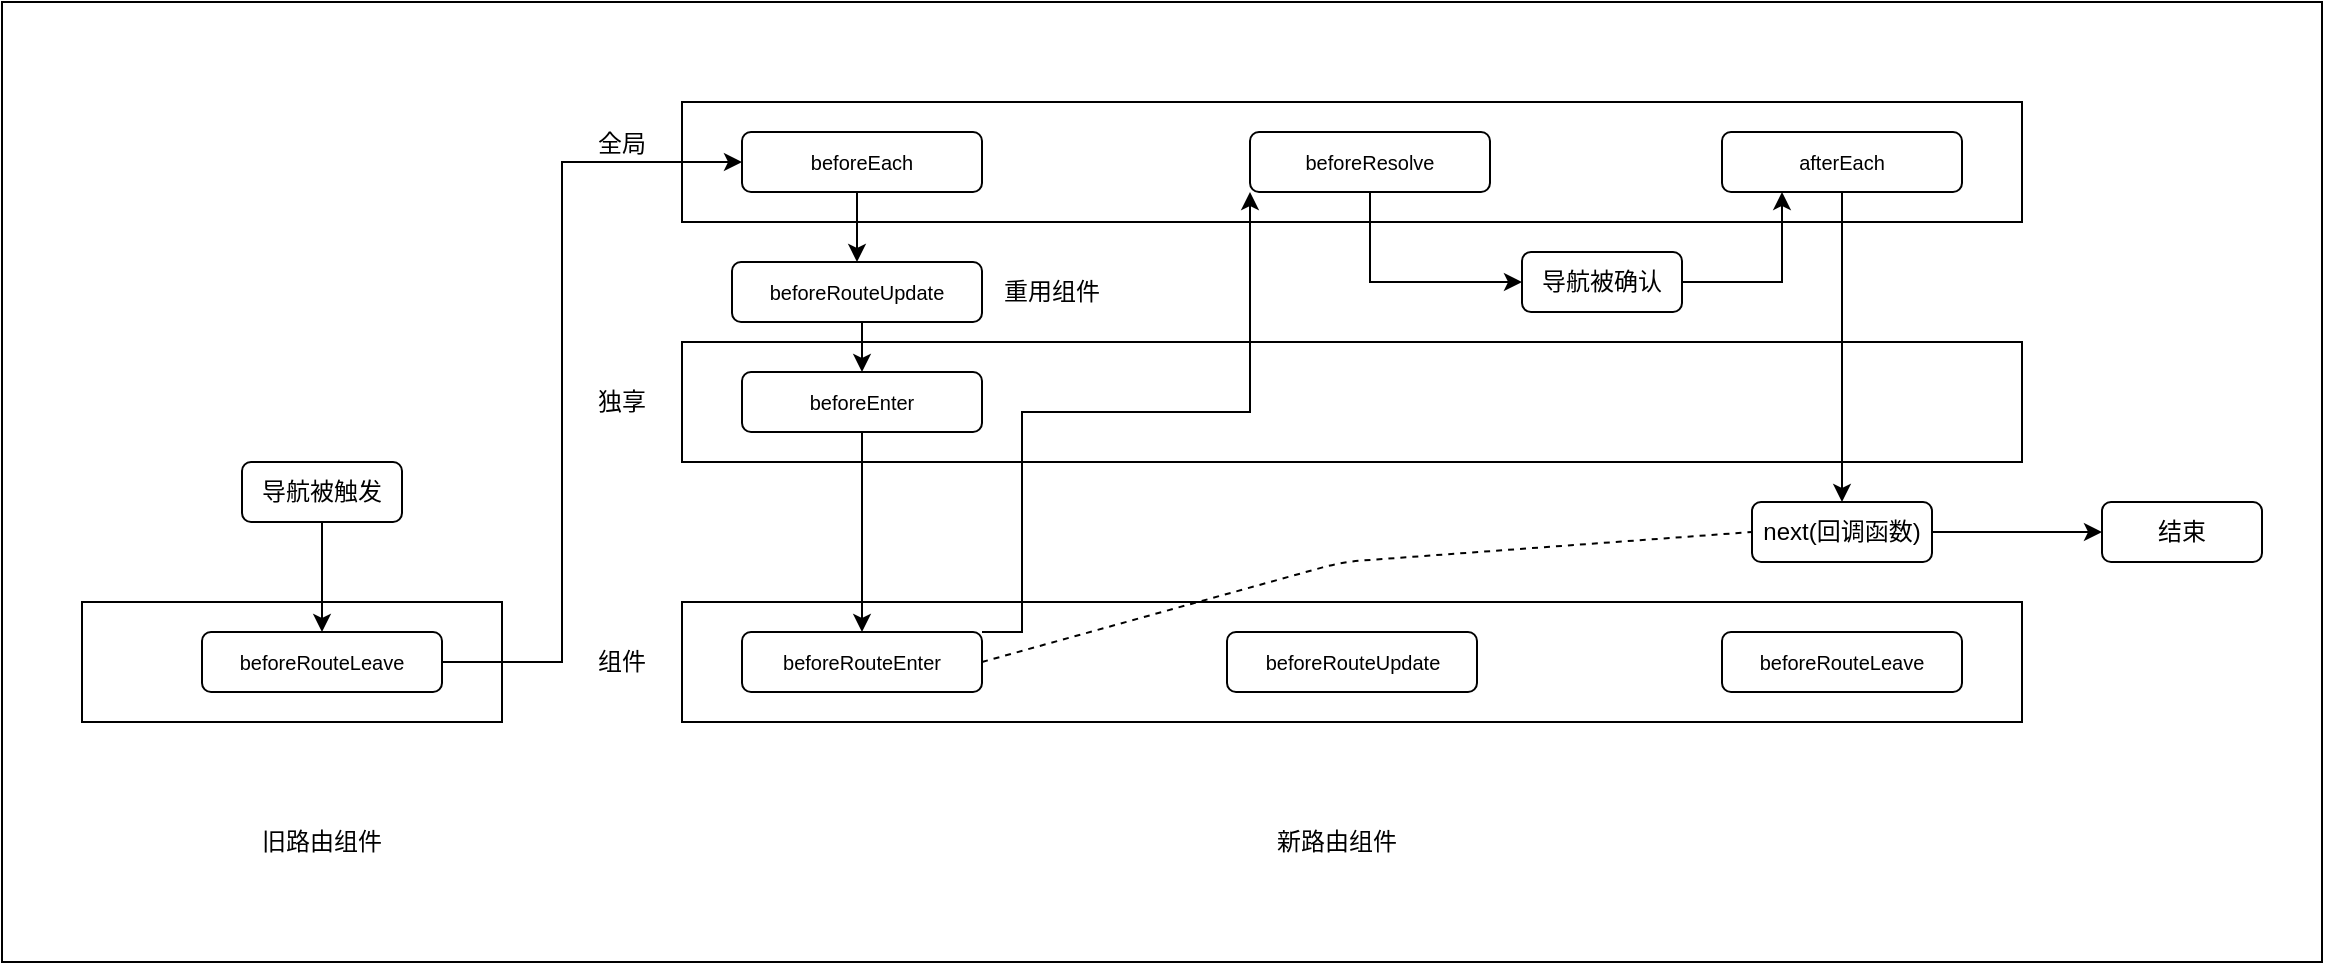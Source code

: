 <mxfile version="13.8.0" type="github">
  <diagram id="vfC83qlep_2VxpRmdZ0d" name="Page-1">
    <mxGraphModel dx="2249" dy="762" grid="1" gridSize="10" guides="1" tooltips="1" connect="1" arrows="1" fold="1" page="1" pageScale="1" pageWidth="827" pageHeight="1169" math="0" shadow="0">
      <root>
        <mxCell id="0" />
        <mxCell id="1" parent="0" />
        <mxCell id="BUM0f-G8DxKyK3JZcNAQ-39" value="" style="rounded=0;whiteSpace=wrap;html=1;" parent="1" vertex="1">
          <mxGeometry x="-270" y="230" width="1160" height="480" as="geometry" />
        </mxCell>
        <mxCell id="BUM0f-G8DxKyK3JZcNAQ-1" value="" style="rounded=0;whiteSpace=wrap;html=1;" parent="1" vertex="1">
          <mxGeometry x="70" y="280" width="670" height="60" as="geometry" />
        </mxCell>
        <mxCell id="BUM0f-G8DxKyK3JZcNAQ-2" value="" style="rounded=0;whiteSpace=wrap;html=1;" parent="1" vertex="1">
          <mxGeometry x="70" y="530" width="670" height="60" as="geometry" />
        </mxCell>
        <mxCell id="BUM0f-G8DxKyK3JZcNAQ-3" value="" style="rounded=0;whiteSpace=wrap;html=1;" parent="1" vertex="1">
          <mxGeometry x="70" y="400" width="670" height="60" as="geometry" />
        </mxCell>
        <mxCell id="BUM0f-G8DxKyK3JZcNAQ-58" style="edgeStyle=orthogonalEdgeStyle;rounded=0;orthogonalLoop=1;jettySize=auto;html=1;exitX=1;exitY=0;exitDx=0;exitDy=0;entryX=0;entryY=1;entryDx=0;entryDy=0;" parent="1" source="BUM0f-G8DxKyK3JZcNAQ-8" target="BUM0f-G8DxKyK3JZcNAQ-13" edge="1">
          <mxGeometry relative="1" as="geometry">
            <Array as="points">
              <mxPoint x="240" y="545" />
              <mxPoint x="240" y="435" />
              <mxPoint x="354" y="435" />
            </Array>
          </mxGeometry>
        </mxCell>
        <mxCell id="BUM0f-G8DxKyK3JZcNAQ-8" value="&lt;font size=&quot;1&quot;&gt;beforeRouteEnter&lt;/font&gt;" style="rounded=1;whiteSpace=wrap;html=1;" parent="1" vertex="1">
          <mxGeometry x="100" y="545" width="120" height="30" as="geometry" />
        </mxCell>
        <mxCell id="BUM0f-G8DxKyK3JZcNAQ-9" value="&lt;font size=&quot;1&quot;&gt;beforeRouteUpdate&lt;/font&gt;" style="rounded=1;whiteSpace=wrap;html=1;" parent="1" vertex="1">
          <mxGeometry x="342.5" y="545" width="125" height="30" as="geometry" />
        </mxCell>
        <mxCell id="BUM0f-G8DxKyK3JZcNAQ-10" value="&lt;font size=&quot;1&quot;&gt;beforeRouteLeave&lt;/font&gt;" style="rounded=1;whiteSpace=wrap;html=1;" parent="1" vertex="1">
          <mxGeometry x="590" y="545" width="120" height="30" as="geometry" />
        </mxCell>
        <mxCell id="BUM0f-G8DxKyK3JZcNAQ-56" style="edgeStyle=orthogonalEdgeStyle;rounded=0;orthogonalLoop=1;jettySize=auto;html=1;exitX=0.5;exitY=1;exitDx=0;exitDy=0;entryX=0.5;entryY=0;entryDx=0;entryDy=0;" parent="1" source="BUM0f-G8DxKyK3JZcNAQ-11" target="BUM0f-G8DxKyK3JZcNAQ-8" edge="1">
          <mxGeometry relative="1" as="geometry" />
        </mxCell>
        <mxCell id="BUM0f-G8DxKyK3JZcNAQ-11" value="&lt;font size=&quot;1&quot;&gt;beforeEnter&lt;/font&gt;" style="rounded=1;whiteSpace=wrap;html=1;" parent="1" vertex="1">
          <mxGeometry x="100" y="415" width="120" height="30" as="geometry" />
        </mxCell>
        <mxCell id="VT2C3T3GJqH7yEmbvVMG-6" style="edgeStyle=orthogonalEdgeStyle;rounded=0;orthogonalLoop=1;jettySize=auto;html=1;exitX=0.5;exitY=1;exitDx=0;exitDy=0;entryX=0.5;entryY=0;entryDx=0;entryDy=0;" edge="1" parent="1" source="BUM0f-G8DxKyK3JZcNAQ-12" target="VT2C3T3GJqH7yEmbvVMG-2">
          <mxGeometry relative="1" as="geometry" />
        </mxCell>
        <mxCell id="BUM0f-G8DxKyK3JZcNAQ-12" value="&lt;font size=&quot;1&quot;&gt;afterEach&lt;/font&gt;" style="rounded=1;whiteSpace=wrap;html=1;" parent="1" vertex="1">
          <mxGeometry x="590" y="295" width="120" height="30" as="geometry" />
        </mxCell>
        <mxCell id="VT2C3T3GJqH7yEmbvVMG-4" style="edgeStyle=orthogonalEdgeStyle;rounded=0;orthogonalLoop=1;jettySize=auto;html=1;exitX=0.5;exitY=1;exitDx=0;exitDy=0;entryX=0;entryY=0.5;entryDx=0;entryDy=0;" edge="1" parent="1" source="BUM0f-G8DxKyK3JZcNAQ-13" target="BUM0f-G8DxKyK3JZcNAQ-48">
          <mxGeometry relative="1" as="geometry" />
        </mxCell>
        <mxCell id="BUM0f-G8DxKyK3JZcNAQ-13" value="&lt;font size=&quot;1&quot;&gt;beforeResolve&lt;/font&gt;" style="rounded=1;whiteSpace=wrap;html=1;" parent="1" vertex="1">
          <mxGeometry x="354" y="295" width="120" height="30" as="geometry" />
        </mxCell>
        <mxCell id="BUM0f-G8DxKyK3JZcNAQ-54" style="edgeStyle=orthogonalEdgeStyle;rounded=0;orthogonalLoop=1;jettySize=auto;html=1;exitX=0.5;exitY=1;exitDx=0;exitDy=0;entryX=0.5;entryY=0;entryDx=0;entryDy=0;" parent="1" source="BUM0f-G8DxKyK3JZcNAQ-14" target="BUM0f-G8DxKyK3JZcNAQ-41" edge="1">
          <mxGeometry relative="1" as="geometry" />
        </mxCell>
        <mxCell id="BUM0f-G8DxKyK3JZcNAQ-14" value="&lt;span style=&quot;font-size: x-small&quot;&gt;beforeEach&lt;/span&gt;" style="rounded=1;whiteSpace=wrap;html=1;" parent="1" vertex="1">
          <mxGeometry x="100" y="295" width="120" height="30" as="geometry" />
        </mxCell>
        <mxCell id="BUM0f-G8DxKyK3JZcNAQ-16" value="组件" style="text;html=1;strokeColor=none;fillColor=none;align=center;verticalAlign=middle;whiteSpace=wrap;rounded=0;" parent="1" vertex="1">
          <mxGeometry x="20" y="550" width="40" height="20" as="geometry" />
        </mxCell>
        <mxCell id="BUM0f-G8DxKyK3JZcNAQ-17" value="独享" style="text;html=1;strokeColor=none;fillColor=none;align=center;verticalAlign=middle;whiteSpace=wrap;rounded=0;" parent="1" vertex="1">
          <mxGeometry x="20" y="420" width="40" height="20" as="geometry" />
        </mxCell>
        <mxCell id="BUM0f-G8DxKyK3JZcNAQ-18" value="全局" style="text;html=1;strokeColor=none;fillColor=none;align=center;verticalAlign=middle;whiteSpace=wrap;rounded=0;" parent="1" vertex="1">
          <mxGeometry x="20" y="291" width="40" height="20" as="geometry" />
        </mxCell>
        <mxCell id="BUM0f-G8DxKyK3JZcNAQ-21" value="" style="rounded=0;whiteSpace=wrap;html=1;" parent="1" vertex="1">
          <mxGeometry x="-230" y="530" width="210" height="60" as="geometry" />
        </mxCell>
        <mxCell id="BUM0f-G8DxKyK3JZcNAQ-52" style="edgeStyle=orthogonalEdgeStyle;rounded=0;orthogonalLoop=1;jettySize=auto;html=1;exitX=1;exitY=0.5;exitDx=0;exitDy=0;entryX=0;entryY=0.5;entryDx=0;entryDy=0;" parent="1" source="BUM0f-G8DxKyK3JZcNAQ-25" target="BUM0f-G8DxKyK3JZcNAQ-14" edge="1">
          <mxGeometry relative="1" as="geometry">
            <Array as="points">
              <mxPoint x="10" y="560" />
              <mxPoint x="10" y="310" />
            </Array>
          </mxGeometry>
        </mxCell>
        <mxCell id="BUM0f-G8DxKyK3JZcNAQ-25" value="&lt;font size=&quot;1&quot;&gt;beforeRouteLeave&lt;/font&gt;" style="rounded=1;whiteSpace=wrap;html=1;" parent="1" vertex="1">
          <mxGeometry x="-170" y="545" width="120" height="30" as="geometry" />
        </mxCell>
        <mxCell id="BUM0f-G8DxKyK3JZcNAQ-35" value="旧路由组件" style="text;html=1;strokeColor=none;fillColor=none;align=center;verticalAlign=middle;whiteSpace=wrap;rounded=0;" parent="1" vertex="1">
          <mxGeometry x="-145" y="640" width="70" height="20" as="geometry" />
        </mxCell>
        <mxCell id="BUM0f-G8DxKyK3JZcNAQ-36" value="新路由组件" style="text;html=1;strokeColor=none;fillColor=none;align=center;verticalAlign=middle;whiteSpace=wrap;rounded=0;" parent="1" vertex="1">
          <mxGeometry x="360" y="640" width="75" height="20" as="geometry" />
        </mxCell>
        <mxCell id="BUM0f-G8DxKyK3JZcNAQ-40" value="重用组件" style="text;html=1;strokeColor=none;fillColor=none;align=center;verticalAlign=middle;whiteSpace=wrap;rounded=0;" parent="1" vertex="1">
          <mxGeometry x="210" y="365" width="90" height="20" as="geometry" />
        </mxCell>
        <mxCell id="BUM0f-G8DxKyK3JZcNAQ-55" style="edgeStyle=orthogonalEdgeStyle;rounded=0;orthogonalLoop=1;jettySize=auto;html=1;exitX=0.5;exitY=1;exitDx=0;exitDy=0;entryX=0.5;entryY=0;entryDx=0;entryDy=0;" parent="1" source="BUM0f-G8DxKyK3JZcNAQ-41" target="BUM0f-G8DxKyK3JZcNAQ-11" edge="1">
          <mxGeometry relative="1" as="geometry" />
        </mxCell>
        <mxCell id="BUM0f-G8DxKyK3JZcNAQ-41" value="&lt;font size=&quot;1&quot;&gt;beforeRouteUpdate&lt;/font&gt;" style="rounded=1;whiteSpace=wrap;html=1;" parent="1" vertex="1">
          <mxGeometry x="95" y="360" width="125" height="30" as="geometry" />
        </mxCell>
        <mxCell id="VT2C3T3GJqH7yEmbvVMG-5" style="edgeStyle=orthogonalEdgeStyle;rounded=0;orthogonalLoop=1;jettySize=auto;html=1;exitX=1;exitY=0.5;exitDx=0;exitDy=0;entryX=0.25;entryY=1;entryDx=0;entryDy=0;" edge="1" parent="1" source="BUM0f-G8DxKyK3JZcNAQ-48" target="BUM0f-G8DxKyK3JZcNAQ-12">
          <mxGeometry relative="1" as="geometry" />
        </mxCell>
        <mxCell id="BUM0f-G8DxKyK3JZcNAQ-48" value="导航被确认" style="rounded=1;whiteSpace=wrap;html=1;" parent="1" vertex="1">
          <mxGeometry x="490" y="355" width="80" height="30" as="geometry" />
        </mxCell>
        <mxCell id="BUM0f-G8DxKyK3JZcNAQ-60" style="edgeStyle=orthogonalEdgeStyle;rounded=0;orthogonalLoop=1;jettySize=auto;html=1;exitX=0.5;exitY=1;exitDx=0;exitDy=0;entryX=0.5;entryY=0;entryDx=0;entryDy=0;" parent="1" source="BUM0f-G8DxKyK3JZcNAQ-57" target="BUM0f-G8DxKyK3JZcNAQ-25" edge="1">
          <mxGeometry relative="1" as="geometry" />
        </mxCell>
        <mxCell id="BUM0f-G8DxKyK3JZcNAQ-57" value="导航被触发" style="rounded=1;whiteSpace=wrap;html=1;" parent="1" vertex="1">
          <mxGeometry x="-150" y="460" width="80" height="30" as="geometry" />
        </mxCell>
        <mxCell id="VT2C3T3GJqH7yEmbvVMG-1" value="" style="endArrow=none;dashed=1;html=1;exitX=1;exitY=0.5;exitDx=0;exitDy=0;entryX=0;entryY=0.5;entryDx=0;entryDy=0;" edge="1" parent="1" source="BUM0f-G8DxKyK3JZcNAQ-8" target="VT2C3T3GJqH7yEmbvVMG-2">
          <mxGeometry width="50" height="50" relative="1" as="geometry">
            <mxPoint x="270" y="675" as="sourcePoint" />
            <mxPoint x="320" y="625" as="targetPoint" />
            <Array as="points">
              <mxPoint x="400" y="510" />
            </Array>
          </mxGeometry>
        </mxCell>
        <mxCell id="VT2C3T3GJqH7yEmbvVMG-8" style="edgeStyle=orthogonalEdgeStyle;rounded=0;orthogonalLoop=1;jettySize=auto;html=1;exitX=1;exitY=0.5;exitDx=0;exitDy=0;" edge="1" parent="1" source="VT2C3T3GJqH7yEmbvVMG-2" target="VT2C3T3GJqH7yEmbvVMG-7">
          <mxGeometry relative="1" as="geometry" />
        </mxCell>
        <mxCell id="VT2C3T3GJqH7yEmbvVMG-2" value="next(回调函数)" style="rounded=1;whiteSpace=wrap;html=1;" vertex="1" parent="1">
          <mxGeometry x="605" y="480" width="90" height="30" as="geometry" />
        </mxCell>
        <mxCell id="VT2C3T3GJqH7yEmbvVMG-7" value="结束" style="rounded=1;whiteSpace=wrap;html=1;" vertex="1" parent="1">
          <mxGeometry x="780" y="480" width="80" height="30" as="geometry" />
        </mxCell>
      </root>
    </mxGraphModel>
  </diagram>
</mxfile>
